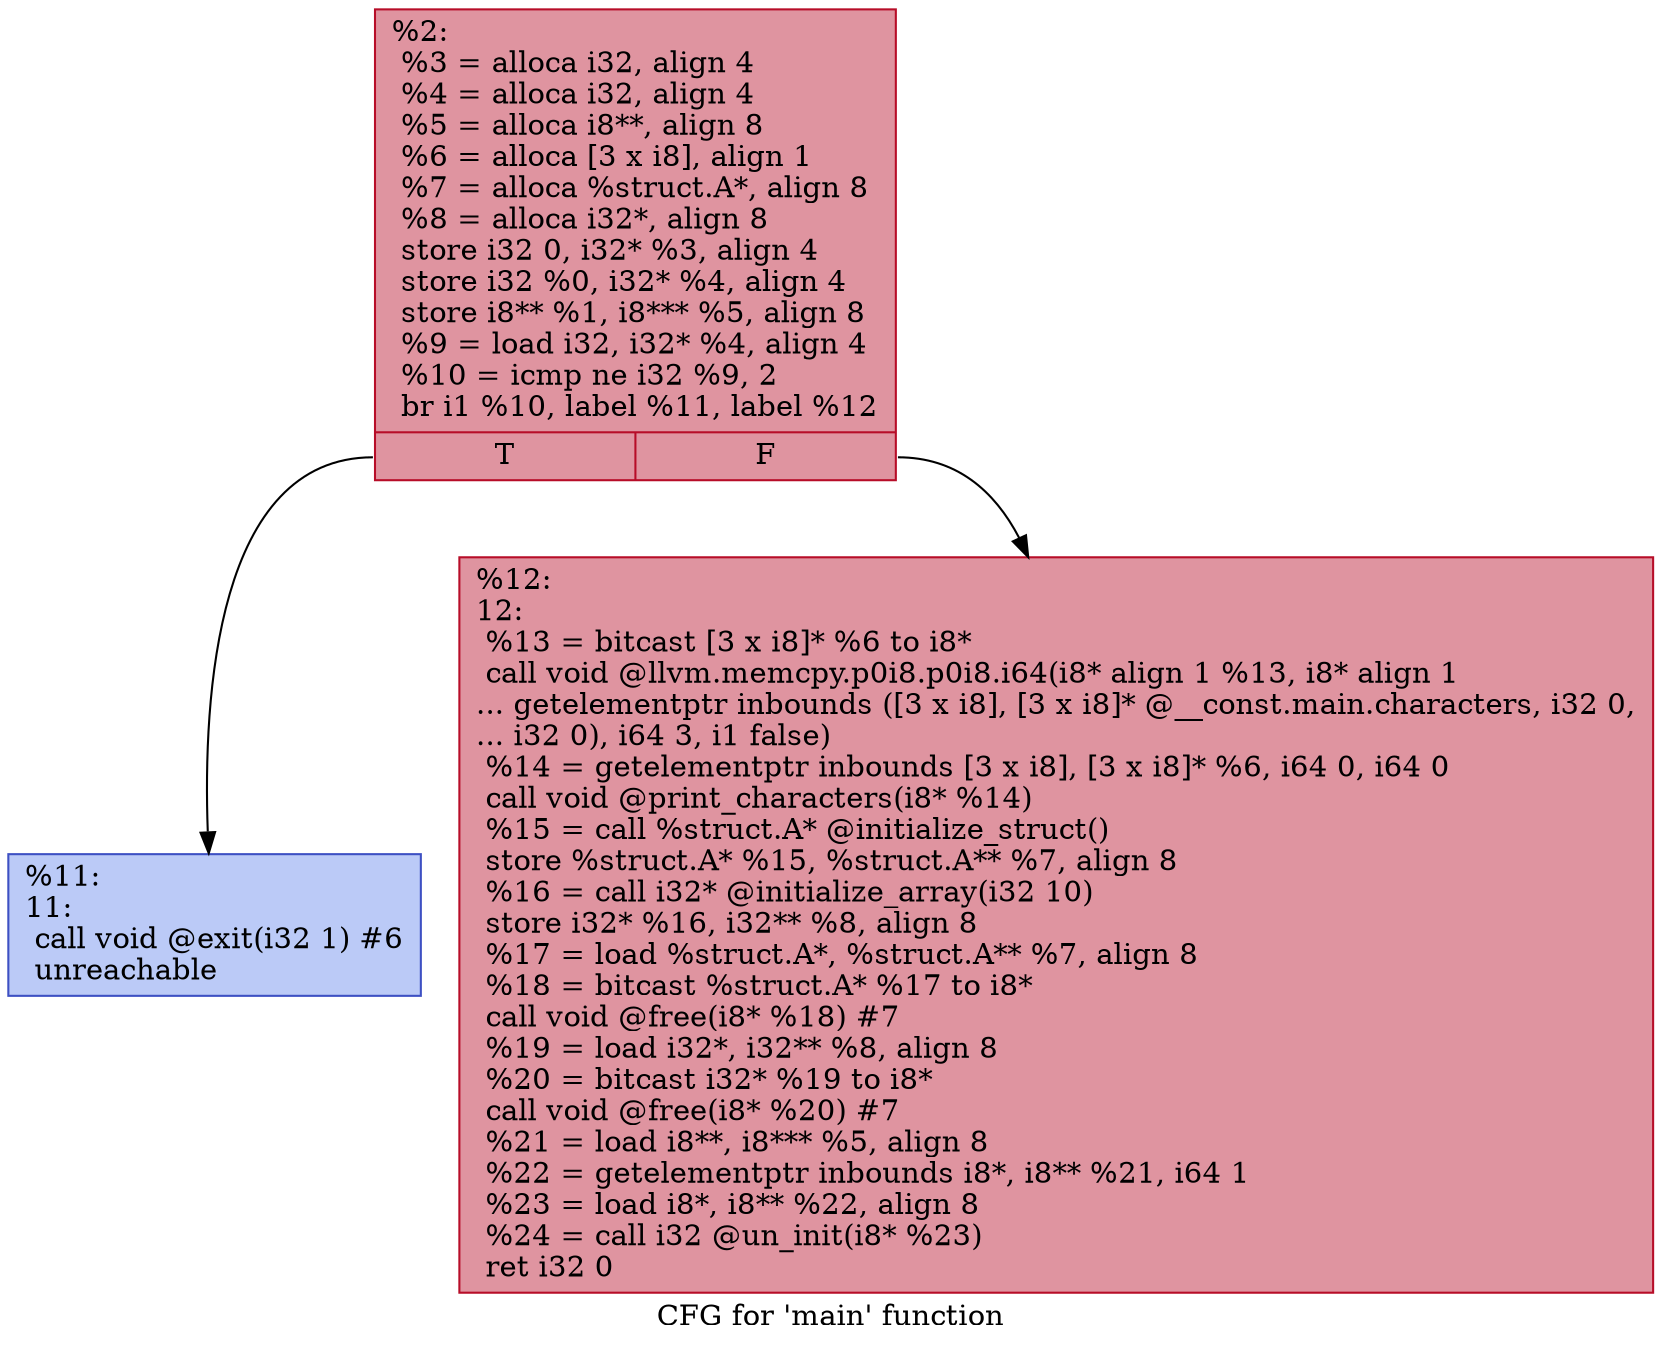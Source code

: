 digraph "CFG for 'main' function" {
	label="CFG for 'main' function";

	Node0x55ba8ad41bb0 [shape=record,color="#b70d28ff", style=filled, fillcolor="#b70d2870",label="{%2:\l  %3 = alloca i32, align 4\l  %4 = alloca i32, align 4\l  %5 = alloca i8**, align 8\l  %6 = alloca [3 x i8], align 1\l  %7 = alloca %struct.A*, align 8\l  %8 = alloca i32*, align 8\l  store i32 0, i32* %3, align 4\l  store i32 %0, i32* %4, align 4\l  store i8** %1, i8*** %5, align 8\l  %9 = load i32, i32* %4, align 4\l  %10 = icmp ne i32 %9, 2\l  br i1 %10, label %11, label %12\l|{<s0>T|<s1>F}}"];
	Node0x55ba8ad41bb0:s0 -> Node0x55ba8ad41ce0;
	Node0x55ba8ad41bb0:s1 -> Node0x55ba8ad42230;
	Node0x55ba8ad41ce0 [shape=record,color="#3d50c3ff", style=filled, fillcolor="#6687ed70",label="{%11:\l11:                                               \l  call void @exit(i32 1) #6\l  unreachable\l}"];
	Node0x55ba8ad42230 [shape=record,color="#b70d28ff", style=filled, fillcolor="#b70d2870",label="{%12:\l12:                                               \l  %13 = bitcast [3 x i8]* %6 to i8*\l  call void @llvm.memcpy.p0i8.p0i8.i64(i8* align 1 %13, i8* align 1\l... getelementptr inbounds ([3 x i8], [3 x i8]* @__const.main.characters, i32 0,\l... i32 0), i64 3, i1 false)\l  %14 = getelementptr inbounds [3 x i8], [3 x i8]* %6, i64 0, i64 0\l  call void @print_characters(i8* %14)\l  %15 = call %struct.A* @initialize_struct()\l  store %struct.A* %15, %struct.A** %7, align 8\l  %16 = call i32* @initialize_array(i32 10)\l  store i32* %16, i32** %8, align 8\l  %17 = load %struct.A*, %struct.A** %7, align 8\l  %18 = bitcast %struct.A* %17 to i8*\l  call void @free(i8* %18) #7\l  %19 = load i32*, i32** %8, align 8\l  %20 = bitcast i32* %19 to i8*\l  call void @free(i8* %20) #7\l  %21 = load i8**, i8*** %5, align 8\l  %22 = getelementptr inbounds i8*, i8** %21, i64 1\l  %23 = load i8*, i8** %22, align 8\l  %24 = call i32 @un_init(i8* %23)\l  ret i32 0\l}"];
}
